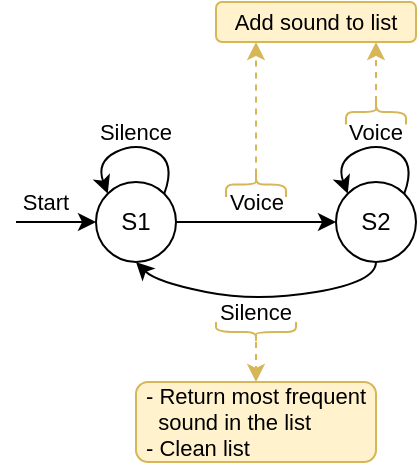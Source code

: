 <mxfile version="13.5.7" type="device" pages="2"><diagram id="t4rnur_RKO-Y8iPG6izR" name="Basic"><mxGraphModel dx="530" dy="332" grid="1" gridSize="10" guides="1" tooltips="1" connect="1" arrows="1" fold="1" page="1" pageScale="1" pageWidth="827" pageHeight="1169" math="0" shadow="0"><root><mxCell id="0"/><mxCell id="1" parent="0"/><mxCell id="Rmy_p-GUYgAon66EG9we-1" value="S1" style="ellipse;whiteSpace=wrap;html=1;" vertex="1" parent="1"><mxGeometry x="200" y="200" width="40" height="40" as="geometry"/></mxCell><mxCell id="Rmy_p-GUYgAon66EG9we-2" value="S2" style="ellipse;whiteSpace=wrap;html=1;" vertex="1" parent="1"><mxGeometry x="320" y="200" width="40" height="40" as="geometry"/></mxCell><mxCell id="Rmy_p-GUYgAon66EG9we-3" value="Voice" style="endArrow=classic;html=1;exitX=1;exitY=0.5;exitDx=0;exitDy=0;entryX=0;entryY=0.5;entryDx=0;entryDy=0;labelBackgroundColor=none;" edge="1" parent="1" source="Rmy_p-GUYgAon66EG9we-1" target="Rmy_p-GUYgAon66EG9we-2"><mxGeometry y="10" width="50" height="50" relative="1" as="geometry"><mxPoint x="250" y="270" as="sourcePoint"/><mxPoint x="300" y="220" as="targetPoint"/><mxPoint as="offset"/></mxGeometry></mxCell><mxCell id="Rmy_p-GUYgAon66EG9we-4" value="" style="endArrow=classic;html=1;entryX=0;entryY=0.5;entryDx=0;entryDy=0;" edge="1" parent="1" target="Rmy_p-GUYgAon66EG9we-1"><mxGeometry y="10" width="50" height="50" relative="1" as="geometry"><mxPoint x="160" y="220" as="sourcePoint"/><mxPoint x="210" y="240" as="targetPoint"/><mxPoint as="offset"/></mxGeometry></mxCell><mxCell id="Rmy_p-GUYgAon66EG9we-6" value="" style="endArrow=classic;html=1;exitX=1;exitY=0;exitDx=0;exitDy=0;entryX=0;entryY=0;entryDx=0;entryDy=0;curved=1;labelBackgroundColor=none;" edge="1" parent="1" source="Rmy_p-GUYgAon66EG9we-1" target="Rmy_p-GUYgAon66EG9we-1"><mxGeometry y="-10" width="50" height="50" relative="1" as="geometry"><mxPoint x="240" y="210" as="sourcePoint"/><mxPoint x="290" y="160" as="targetPoint"/><Array as="points"><mxPoint x="240" y="190"/><mxPoint x="220" y="180"/><mxPoint x="200" y="190"/></Array><mxPoint x="4" y="-1" as="offset"/></mxGeometry></mxCell><mxCell id="Rmy_p-GUYgAon66EG9we-7" value="" style="endArrow=classic;html=1;exitX=1;exitY=0;exitDx=0;exitDy=0;entryX=0;entryY=0;entryDx=0;entryDy=0;curved=1;" edge="1" parent="1" source="Rmy_p-GUYgAon66EG9we-2" target="Rmy_p-GUYgAon66EG9we-2"><mxGeometry width="50" height="50" relative="1" as="geometry"><mxPoint x="340" y="220" as="sourcePoint"/><mxPoint x="390" y="170" as="targetPoint"/><Array as="points"><mxPoint x="360" y="190"/><mxPoint x="340" y="180"/><mxPoint x="320" y="190"/></Array></mxGeometry></mxCell><mxCell id="Rmy_p-GUYgAon66EG9we-9" value="" style="endArrow=classic;html=1;exitX=0.5;exitY=1;exitDx=0;exitDy=0;entryX=0.5;entryY=1;entryDx=0;entryDy=0;curved=1;labelBackgroundColor=none;" edge="1" parent="1" source="Rmy_p-GUYgAon66EG9we-2" target="Rmy_p-GUYgAon66EG9we-1"><mxGeometry x="-0.273" y="-7" width="50" height="50" relative="1" as="geometry"><mxPoint x="270" y="300" as="sourcePoint"/><mxPoint x="320" y="250" as="targetPoint"/><Array as="points"><mxPoint x="340" y="250"/><mxPoint x="280" y="260"/><mxPoint x="230" y="250"/></Array><mxPoint as="offset"/></mxGeometry></mxCell><mxCell id="Rmy_p-GUYgAon66EG9we-10" value="Silence" style="text;html=1;strokeColor=none;fillColor=none;align=center;verticalAlign=middle;whiteSpace=wrap;rounded=0;labelBackgroundColor=none;fontSize=11;" vertex="1" parent="1"><mxGeometry x="200" y="170" width="40" height="10" as="geometry"/></mxCell><mxCell id="Rmy_p-GUYgAon66EG9we-11" value="Voice" style="text;html=1;strokeColor=none;fillColor=none;align=center;verticalAlign=middle;whiteSpace=wrap;rounded=0;labelBackgroundColor=none;fontSize=11;" vertex="1" parent="1"><mxGeometry x="320" y="170" width="40" height="10" as="geometry"/></mxCell><mxCell id="Rmy_p-GUYgAon66EG9we-28" value="Start" style="text;html=1;strokeColor=none;fillColor=none;align=center;verticalAlign=middle;whiteSpace=wrap;rounded=0;labelBackgroundColor=none;fontSize=11;" vertex="1" parent="1"><mxGeometry x="160" y="200" width="30" height="20" as="geometry"/></mxCell><mxCell id="Rmy_p-GUYgAon66EG9we-45" value="" style="endArrow=classic;html=1;labelBackgroundColor=none;fontSize=11;dashed=1;fillColor=#fff2cc;strokeColor=#d6b656;exitX=0.1;exitY=0.5;exitDx=0;exitDy=0;exitPerimeter=0;" edge="1" parent="1" source="Rmy_p-GUYgAon66EG9we-51"><mxGeometry width="50" height="50" relative="1" as="geometry"><mxPoint x="280" y="190" as="sourcePoint"/><mxPoint x="280" y="130" as="targetPoint"/></mxGeometry></mxCell><mxCell id="Rmy_p-GUYgAon66EG9we-46" value="" style="endArrow=classic;html=1;labelBackgroundColor=none;fontSize=11;dashed=1;fillColor=#fff2cc;strokeColor=#d6b656;" edge="1" parent="1"><mxGeometry width="50" height="50" relative="1" as="geometry"><mxPoint x="340" y="160" as="sourcePoint"/><mxPoint x="340" y="130" as="targetPoint"/></mxGeometry></mxCell><mxCell id="Rmy_p-GUYgAon66EG9we-47" value="Add sound to list" style="rounded=1;whiteSpace=wrap;html=1;labelBackgroundColor=none;fontSize=11;fillColor=#fff2cc;strokeColor=#d6b656;" vertex="1" parent="1"><mxGeometry x="260" y="110" width="100" height="20" as="geometry"/></mxCell><mxCell id="Rmy_p-GUYgAon66EG9we-48" value="&lt;div style=&quot;text-align: justify&quot;&gt;&lt;span&gt;- Return most frequent&lt;/span&gt;&lt;/div&gt;&lt;span&gt;&lt;div style=&quot;text-align: justify&quot;&gt;&lt;span&gt;&amp;nbsp; sound&amp;nbsp;&lt;/span&gt;&lt;span&gt;in the list&lt;/span&gt;&lt;/div&gt;&lt;/span&gt;&lt;div style=&quot;text-align: justify&quot;&gt;- Clean list&lt;/div&gt;" style="rounded=1;whiteSpace=wrap;html=1;labelBackgroundColor=none;fontSize=11;fillColor=#fff2cc;strokeColor=#d6b656;" vertex="1" parent="1"><mxGeometry x="220" y="300" width="120" height="40" as="geometry"/></mxCell><mxCell id="Rmy_p-GUYgAon66EG9we-49" value="" style="endArrow=classic;html=1;dashed=1;labelBackgroundColor=none;fontSize=11;fillColor=#fff2cc;strokeColor=#d6b656;" edge="1" parent="1"><mxGeometry width="50" height="50" relative="1" as="geometry"><mxPoint x="280" y="280" as="sourcePoint"/><mxPoint x="280" y="300" as="targetPoint"/></mxGeometry></mxCell><mxCell id="Rmy_p-GUYgAon66EG9we-50" value="" style="shape=curlyBracket;whiteSpace=wrap;html=1;rounded=1;labelBackgroundColor=none;fontSize=11;rotation=90;fillColor=#fff2cc;strokeColor=#d6b656;" vertex="1" parent="1"><mxGeometry x="333.75" y="150" width="12.5" height="30" as="geometry"/></mxCell><mxCell id="Rmy_p-GUYgAon66EG9we-51" value="" style="shape=curlyBracket;whiteSpace=wrap;html=1;rounded=1;labelBackgroundColor=none;fontSize=11;rotation=90;fillColor=#fff2cc;strokeColor=#d6b656;" vertex="1" parent="1"><mxGeometry x="273.75" y="186.25" width="12.5" height="30" as="geometry"/></mxCell><mxCell id="Rmy_p-GUYgAon66EG9we-52" value="Silence" style="text;html=1;strokeColor=none;fillColor=none;align=center;verticalAlign=middle;whiteSpace=wrap;rounded=0;labelBackgroundColor=none;fontSize=11;" vertex="1" parent="1"><mxGeometry x="260" y="260" width="40" height="10" as="geometry"/></mxCell><mxCell id="Rmy_p-GUYgAon66EG9we-53" value="" style="shape=curlyBracket;whiteSpace=wrap;html=1;rounded=1;labelBackgroundColor=none;fontSize=11;rotation=-90;fillColor=#fff2cc;strokeColor=#d6b656;" vertex="1" parent="1"><mxGeometry x="275" y="255" width="10" height="40" as="geometry"/></mxCell></root></mxGraphModel></diagram><diagram id="MXXji3AnmzPqCnf_nf5-" name="More Complex"><mxGraphModel dx="366" dy="230" grid="1" gridSize="10" guides="1" tooltips="1" connect="1" arrows="1" fold="1" page="1" pageScale="1" pageWidth="827" pageHeight="1169" math="0" shadow="0"><root><mxCell id="2jJspbbcrtqvK-uZpIqy-0"/><mxCell id="2jJspbbcrtqvK-uZpIqy-1" parent="2jJspbbcrtqvK-uZpIqy-0"/><mxCell id="2jJspbbcrtqvK-uZpIqy-2" value="S1" style="ellipse;whiteSpace=wrap;html=1;" vertex="1" parent="2jJspbbcrtqvK-uZpIqy-1"><mxGeometry x="240" y="200" width="40" height="40" as="geometry"/></mxCell><mxCell id="2jJspbbcrtqvK-uZpIqy-3" value="S2" style="ellipse;whiteSpace=wrap;html=1;" vertex="1" parent="2jJspbbcrtqvK-uZpIqy-1"><mxGeometry x="360" y="200" width="40" height="40" as="geometry"/></mxCell><mxCell id="2jJspbbcrtqvK-uZpIqy-4" value="" style="endArrow=classic;html=1;labelBackgroundColor=none;fontSize=11;entryX=0;entryY=0.5;entryDx=0;entryDy=0;" edge="1" target="2jJspbbcrtqvK-uZpIqy-2" parent="2jJspbbcrtqvK-uZpIqy-1"><mxGeometry width="50" height="50" relative="1" as="geometry"><mxPoint x="200" y="220.0" as="sourcePoint"/><mxPoint x="230" y="250" as="targetPoint"/></mxGeometry></mxCell><mxCell id="2jJspbbcrtqvK-uZpIqy-5" value="Silence" style="text;html=1;strokeColor=none;fillColor=none;align=center;verticalAlign=middle;whiteSpace=wrap;rounded=0;labelBackgroundColor=none;fontSize=11;" vertex="1" parent="2jJspbbcrtqvK-uZpIqy-1"><mxGeometry x="300" y="200" width="40" height="20" as="geometry"/></mxCell><mxCell id="2jJspbbcrtqvK-uZpIqy-6" value="" style="endArrow=classic;html=1;labelBackgroundColor=none;fontSize=11;exitX=1;exitY=0.5;exitDx=0;exitDy=0;entryX=0;entryY=0.5;entryDx=0;entryDy=0;" edge="1" source="2jJspbbcrtqvK-uZpIqy-2" target="2jJspbbcrtqvK-uZpIqy-3" parent="2jJspbbcrtqvK-uZpIqy-1"><mxGeometry width="50" height="50" relative="1" as="geometry"><mxPoint x="340" y="290" as="sourcePoint"/><mxPoint x="390" y="240" as="targetPoint"/></mxGeometry></mxCell><mxCell id="2jJspbbcrtqvK-uZpIqy-7" value="S3" style="ellipse;whiteSpace=wrap;html=1;" vertex="1" parent="2jJspbbcrtqvK-uZpIqy-1"><mxGeometry x="480" y="200" width="40" height="40" as="geometry"/></mxCell><mxCell id="2jJspbbcrtqvK-uZpIqy-8" value="Silence" style="text;html=1;strokeColor=none;fillColor=none;align=center;verticalAlign=middle;whiteSpace=wrap;rounded=0;labelBackgroundColor=none;fontSize=11;" vertex="1" parent="2jJspbbcrtqvK-uZpIqy-1"><mxGeometry x="420" y="200" width="40" height="20" as="geometry"/></mxCell><mxCell id="2jJspbbcrtqvK-uZpIqy-9" value="" style="endArrow=classic;html=1;labelBackgroundColor=none;fontSize=11;exitX=1;exitY=0.5;exitDx=0;exitDy=0;entryX=0;entryY=0.5;entryDx=0;entryDy=0;" edge="1" target="2jJspbbcrtqvK-uZpIqy-7" parent="2jJspbbcrtqvK-uZpIqy-1"><mxGeometry width="50" height="50" relative="1" as="geometry"><mxPoint x="400" y="220.0" as="sourcePoint"/><mxPoint x="510" y="240" as="targetPoint"/></mxGeometry></mxCell><mxCell id="2jJspbbcrtqvK-uZpIqy-10" value="" style="endArrow=classic;html=1;exitX=1;exitY=0;exitDx=0;exitDy=0;entryX=0;entryY=0;entryDx=0;entryDy=0;curved=1;labelBackgroundColor=none;" edge="1" parent="2jJspbbcrtqvK-uZpIqy-1"><mxGeometry y="-10" width="50" height="50" relative="1" as="geometry"><mxPoint x="514.142" y="205.858" as="sourcePoint"/><mxPoint x="485.858" y="205.858" as="targetPoint"/><Array as="points"><mxPoint x="520" y="190"/><mxPoint x="500" y="180"/><mxPoint x="480" y="190"/></Array><mxPoint x="4" y="-1" as="offset"/></mxGeometry></mxCell><mxCell id="2jJspbbcrtqvK-uZpIqy-11" value="Silence" style="text;html=1;strokeColor=none;fillColor=none;align=center;verticalAlign=middle;whiteSpace=wrap;rounded=0;labelBackgroundColor=none;fontSize=11;" vertex="1" parent="2jJspbbcrtqvK-uZpIqy-1"><mxGeometry x="480" y="170" width="40" height="10" as="geometry"/></mxCell><mxCell id="2jJspbbcrtqvK-uZpIqy-12" value="Start" style="text;html=1;strokeColor=none;fillColor=none;align=center;verticalAlign=middle;whiteSpace=wrap;rounded=0;labelBackgroundColor=none;fontSize=11;" vertex="1" parent="2jJspbbcrtqvK-uZpIqy-1"><mxGeometry x="200" y="200" width="30" height="20" as="geometry"/></mxCell><mxCell id="2jJspbbcrtqvK-uZpIqy-13" value="S4" style="ellipse;whiteSpace=wrap;html=1;" vertex="1" parent="2jJspbbcrtqvK-uZpIqy-1"><mxGeometry x="480" y="320" width="40" height="40" as="geometry"/></mxCell><mxCell id="2jJspbbcrtqvK-uZpIqy-14" value="" style="endArrow=classic;html=1;labelBackgroundColor=none;fontSize=11;exitX=0.5;exitY=1;exitDx=0;exitDy=0;entryX=0.5;entryY=0;entryDx=0;entryDy=0;" edge="1" source="2jJspbbcrtqvK-uZpIqy-7" target="2jJspbbcrtqvK-uZpIqy-13" parent="2jJspbbcrtqvK-uZpIqy-1"><mxGeometry width="50" height="50" relative="1" as="geometry"><mxPoint x="380" y="340" as="sourcePoint"/><mxPoint x="430" y="290" as="targetPoint"/></mxGeometry></mxCell><mxCell id="2jJspbbcrtqvK-uZpIqy-15" value="Any" style="text;html=1;strokeColor=none;fillColor=none;align=center;verticalAlign=middle;whiteSpace=wrap;rounded=0;labelBackgroundColor=none;fontSize=11;" vertex="1" parent="2jJspbbcrtqvK-uZpIqy-1"><mxGeometry x="500" y="260" width="30" height="20" as="geometry"/></mxCell><mxCell id="2jJspbbcrtqvK-uZpIqy-16" value="" style="endArrow=classic;html=1;labelBackgroundColor=none;fontSize=11;exitX=1;exitY=1;exitDx=0;exitDy=0;entryX=1;entryY=0;entryDx=0;entryDy=0;curved=1;" edge="1" source="2jJspbbcrtqvK-uZpIqy-13" target="2jJspbbcrtqvK-uZpIqy-13" parent="2jJspbbcrtqvK-uZpIqy-1"><mxGeometry width="50" height="50" relative="1" as="geometry"><mxPoint x="550" y="380" as="sourcePoint"/><mxPoint x="600" y="330" as="targetPoint"/><Array as="points"><mxPoint x="530" y="360"/><mxPoint x="540" y="340"/><mxPoint x="530" y="320"/></Array></mxGeometry></mxCell><mxCell id="2jJspbbcrtqvK-uZpIqy-17" value="Any" style="text;html=1;strokeColor=none;fillColor=none;align=center;verticalAlign=middle;whiteSpace=wrap;rounded=0;labelBackgroundColor=none;fontSize=11;" vertex="1" parent="2jJspbbcrtqvK-uZpIqy-1"><mxGeometry x="540" y="330" width="20" height="20" as="geometry"/></mxCell><mxCell id="2jJspbbcrtqvK-uZpIqy-18" value="" style="endArrow=classic;html=1;labelBackgroundColor=none;fontSize=11;exitX=0;exitY=0.5;exitDx=0;exitDy=0;entryX=1;entryY=0.5;entryDx=0;entryDy=0;" edge="1" source="2jJspbbcrtqvK-uZpIqy-13" target="2jJspbbcrtqvK-uZpIqy-20" parent="2jJspbbcrtqvK-uZpIqy-1"><mxGeometry width="50" height="50" relative="1" as="geometry"><mxPoint x="440" y="340" as="sourcePoint"/><mxPoint x="490" y="290" as="targetPoint"/></mxGeometry></mxCell><mxCell id="2jJspbbcrtqvK-uZpIqy-19" value="Silence" style="text;html=1;strokeColor=none;fillColor=none;align=center;verticalAlign=middle;whiteSpace=wrap;rounded=0;labelBackgroundColor=none;fontSize=11;rotation=0;" vertex="1" parent="2jJspbbcrtqvK-uZpIqy-1"><mxGeometry x="420" y="320" width="40" height="20" as="geometry"/></mxCell><mxCell id="2jJspbbcrtqvK-uZpIqy-20" value="S5" style="ellipse;whiteSpace=wrap;html=1;" vertex="1" parent="2jJspbbcrtqvK-uZpIqy-1"><mxGeometry x="360" y="320" width="40" height="40" as="geometry"/></mxCell><mxCell id="2jJspbbcrtqvK-uZpIqy-21" value="" style="endArrow=classic;html=1;labelBackgroundColor=none;fontSize=11;exitX=1;exitY=0;exitDx=0;exitDy=0;entryX=0;entryY=1;entryDx=0;entryDy=0;" edge="1" source="2jJspbbcrtqvK-uZpIqy-20" target="2jJspbbcrtqvK-uZpIqy-7" parent="2jJspbbcrtqvK-uZpIqy-1"><mxGeometry width="50" height="50" relative="1" as="geometry"><mxPoint x="370" y="330" as="sourcePoint"/><mxPoint x="420" y="280" as="targetPoint"/></mxGeometry></mxCell><mxCell id="2jJspbbcrtqvK-uZpIqy-22" value="Silence" style="text;html=1;strokeColor=none;fillColor=none;align=center;verticalAlign=middle;whiteSpace=wrap;rounded=0;labelBackgroundColor=none;fontSize=11;rotation=-45;" vertex="1" parent="2jJspbbcrtqvK-uZpIqy-1"><mxGeometry x="410" y="270" width="40" height="20" as="geometry"/></mxCell><mxCell id="2jJspbbcrtqvK-uZpIqy-23" value="" style="endArrow=classic;html=1;labelBackgroundColor=none;fontSize=11;exitX=0.5;exitY=1;exitDx=0;exitDy=0;entryX=0.5;entryY=1;entryDx=0;entryDy=0;curved=1;" edge="1" source="2jJspbbcrtqvK-uZpIqy-20" target="2jJspbbcrtqvK-uZpIqy-13" parent="2jJspbbcrtqvK-uZpIqy-1"><mxGeometry width="50" height="50" relative="1" as="geometry"><mxPoint x="450" y="420" as="sourcePoint"/><mxPoint x="500" y="370" as="targetPoint"/><Array as="points"><mxPoint x="390" y="370"/><mxPoint x="440" y="380"/><mxPoint x="490" y="370"/></Array></mxGeometry></mxCell><mxCell id="2jJspbbcrtqvK-uZpIqy-24" value="Any" style="text;html=1;strokeColor=none;fillColor=none;align=center;verticalAlign=middle;whiteSpace=wrap;rounded=0;labelBackgroundColor=none;fontSize=11;" vertex="1" parent="2jJspbbcrtqvK-uZpIqy-1"><mxGeometry x="425" y="380" width="30" height="10" as="geometry"/></mxCell><mxCell id="Cp9ZnOVjTy2r5gJL3Tn0-0" value="Add sound to list" style="rounded=1;whiteSpace=wrap;html=1;labelBackgroundColor=none;fontSize=11;fillColor=#fff2cc;strokeColor=#d6b656;" vertex="1" parent="2jJspbbcrtqvK-uZpIqy-1"><mxGeometry x="600" y="330" width="100" height="20" as="geometry"/></mxCell><mxCell id="HUxNkGexh1W5AEkwwqlu-0" value="&lt;div style=&quot;text-align: justify&quot;&gt;&lt;span&gt;- Return most frequent&lt;/span&gt;&lt;/div&gt;&lt;span&gt;&lt;div style=&quot;text-align: justify&quot;&gt;&lt;span&gt;&amp;nbsp; sound&amp;nbsp;&lt;/span&gt;&lt;span&gt;in the list&lt;/span&gt;&lt;/div&gt;&lt;/span&gt;&lt;div style=&quot;text-align: justify&quot;&gt;- Clean list&lt;/div&gt;" style="rounded=1;whiteSpace=wrap;html=1;labelBackgroundColor=none;fontSize=11;fillColor=#fff2cc;strokeColor=#d6b656;" vertex="1" parent="2jJspbbcrtqvK-uZpIqy-1"><mxGeometry x="240" y="260" width="120" height="40" as="geometry"/></mxCell><mxCell id="HUxNkGexh1W5AEkwwqlu-1" value="" style="endArrow=classic;html=1;dashed=1;labelBackgroundColor=none;fontSize=11;exitX=0.25;exitY=0;exitDx=0;exitDy=0;entryX=1;entryY=0.5;entryDx=0;entryDy=0;fillColor=#fff2cc;strokeColor=#d6b656;" edge="1" parent="2jJspbbcrtqvK-uZpIqy-1" source="2jJspbbcrtqvK-uZpIqy-22" target="HUxNkGexh1W5AEkwwqlu-0"><mxGeometry width="50" height="50" relative="1" as="geometry"><mxPoint x="370" y="310" as="sourcePoint"/><mxPoint x="420" y="260" as="targetPoint"/></mxGeometry></mxCell><mxCell id="HUxNkGexh1W5AEkwwqlu-2" value="" style="endArrow=classic;html=1;dashed=1;labelBackgroundColor=none;fontSize=11;exitX=1;exitY=0.5;exitDx=0;exitDy=0;entryX=0;entryY=0.5;entryDx=0;entryDy=0;fillColor=#fff2cc;strokeColor=#d6b656;" edge="1" parent="2jJspbbcrtqvK-uZpIqy-1" source="2jJspbbcrtqvK-uZpIqy-17" target="Cp9ZnOVjTy2r5gJL3Tn0-0"><mxGeometry width="50" height="50" relative="1" as="geometry"><mxPoint x="590" y="410" as="sourcePoint"/><mxPoint x="640" y="360" as="targetPoint"/></mxGeometry></mxCell><mxCell id="HUxNkGexh1W5AEkwwqlu-3" value="" style="endArrow=classic;html=1;dashed=1;labelBackgroundColor=none;fontSize=11;exitX=1;exitY=0.5;exitDx=0;exitDy=0;entryX=0;entryY=0;entryDx=0;entryDy=0;fillColor=#fff2cc;strokeColor=#d6b656;" edge="1" parent="2jJspbbcrtqvK-uZpIqy-1" source="2jJspbbcrtqvK-uZpIqy-15" target="Cp9ZnOVjTy2r5gJL3Tn0-0"><mxGeometry width="50" height="50" relative="1" as="geometry"><mxPoint x="570" y="320" as="sourcePoint"/><mxPoint x="620" y="270" as="targetPoint"/><Array as="points"><mxPoint x="550" y="270"/></Array></mxGeometry></mxCell><mxCell id="HUxNkGexh1W5AEkwwqlu-4" value="" style="endArrow=classic;html=1;dashed=1;labelBackgroundColor=none;fontSize=11;entryX=0;entryY=1;entryDx=0;entryDy=0;fillColor=#fff2cc;strokeColor=#d6b656;exitX=1;exitY=0.5;exitDx=0;exitDy=0;" edge="1" parent="2jJspbbcrtqvK-uZpIqy-1" source="2jJspbbcrtqvK-uZpIqy-24" target="Cp9ZnOVjTy2r5gJL3Tn0-0"><mxGeometry width="50" height="50" relative="1" as="geometry"><mxPoint x="460" y="390" as="sourcePoint"/><mxPoint x="630" y="400" as="targetPoint"/><Array as="points"><mxPoint x="550" y="385"/></Array></mxGeometry></mxCell></root></mxGraphModel></diagram></mxfile>